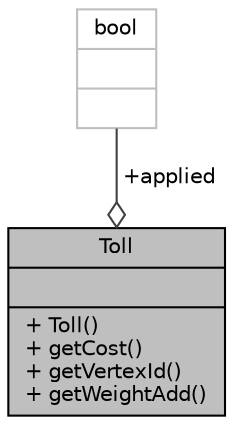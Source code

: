 digraph "Toll"
{
  edge [fontname="Helvetica",fontsize="10",labelfontname="Helvetica",labelfontsize="10"];
  node [fontname="Helvetica",fontsize="10",shape=record];
  Node1 [label="{Toll\n||+ Toll()\l+ getCost()\l+ getVertexId()\l+ getWeightAdd()\l}",height=0.2,width=0.4,color="black", fillcolor="grey75", style="filled", fontcolor="black"];
  Node2 -> Node1 [color="grey25",fontsize="10",style="solid",label=" +applied" ,arrowhead="odiamond"];
  Node2 [label="{bool\n||}",height=0.2,width=0.4,color="grey75", fillcolor="white", style="filled"];
}

